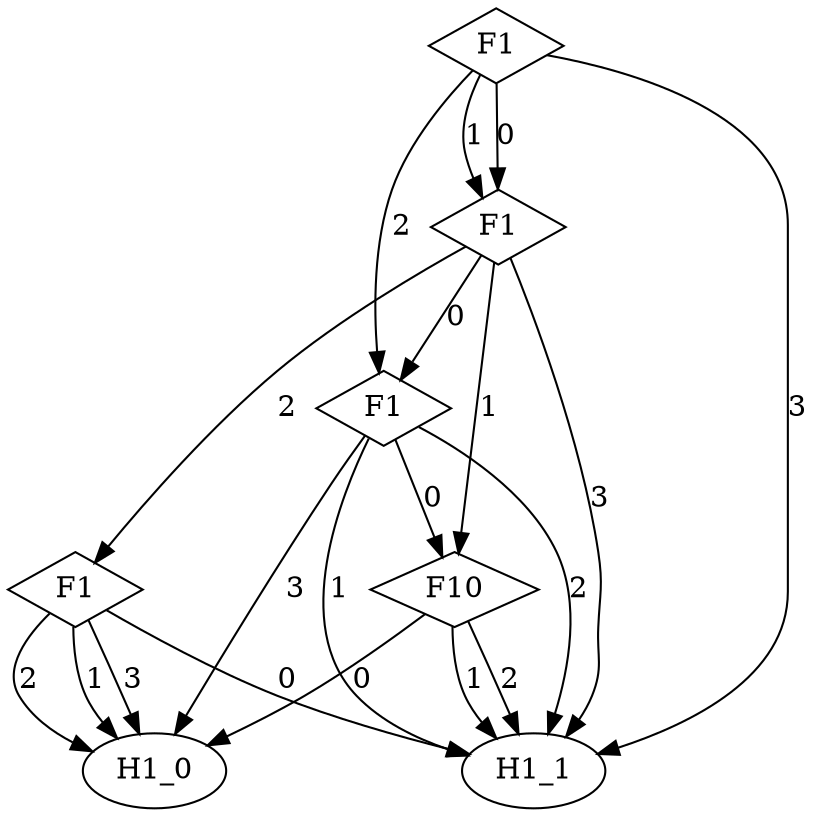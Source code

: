 digraph {
node [label=H1_0,style=""] H1_0
node [label=H1_0,style=""] H1_0
node [label=H1_0,style=""] H1_0
node [label=H1_1,style=""] H1_1
node [label=H1_1,style=""] H1_1
node [label=H1_1,style=""] H1_1
node [label=H1_0,style=""] H1_0
node [label=H1_0,style=""] H1_0
node [label=H1_1,style=""] H1_1
node [label=H1_1,style=""] H1_1
node [label=H1_1,style=""] H1_1
node [label=H1_1,style=""] H1_1
node [label=F1,shape="diamond",style=""] 4
node [label=F10,shape="diamond",style=""] 3
node [label=F1,shape="diamond",style=""] 2
node [label=F1,shape="diamond",style=""] 1
node [label=F1,shape="diamond",style=""] 0

4 -> H1_0 [label="3"]
4 -> H1_0 [label="2"]
4 -> H1_0 [label="1"]
4 -> H1_1 [label="0"]
3 -> H1_1 [label="2"]
3 -> H1_1 [label="1"]
3 -> H1_0 [label="0"]
2 -> H1_0 [label="3"]
2 -> H1_1 [label="2"]
2 -> H1_1 [label="1"]
2 -> 3 [label="0"]
1 -> H1_1 [label="3"]
1 -> 4 [label="2"]
1 -> 3 [label="1"]
1 -> 2 [label="0"]
0 -> H1_1 [label="3"]
0 -> 2 [label="2"]
0 -> 1 [label="1"]
0 -> 1 [label="0"]
}